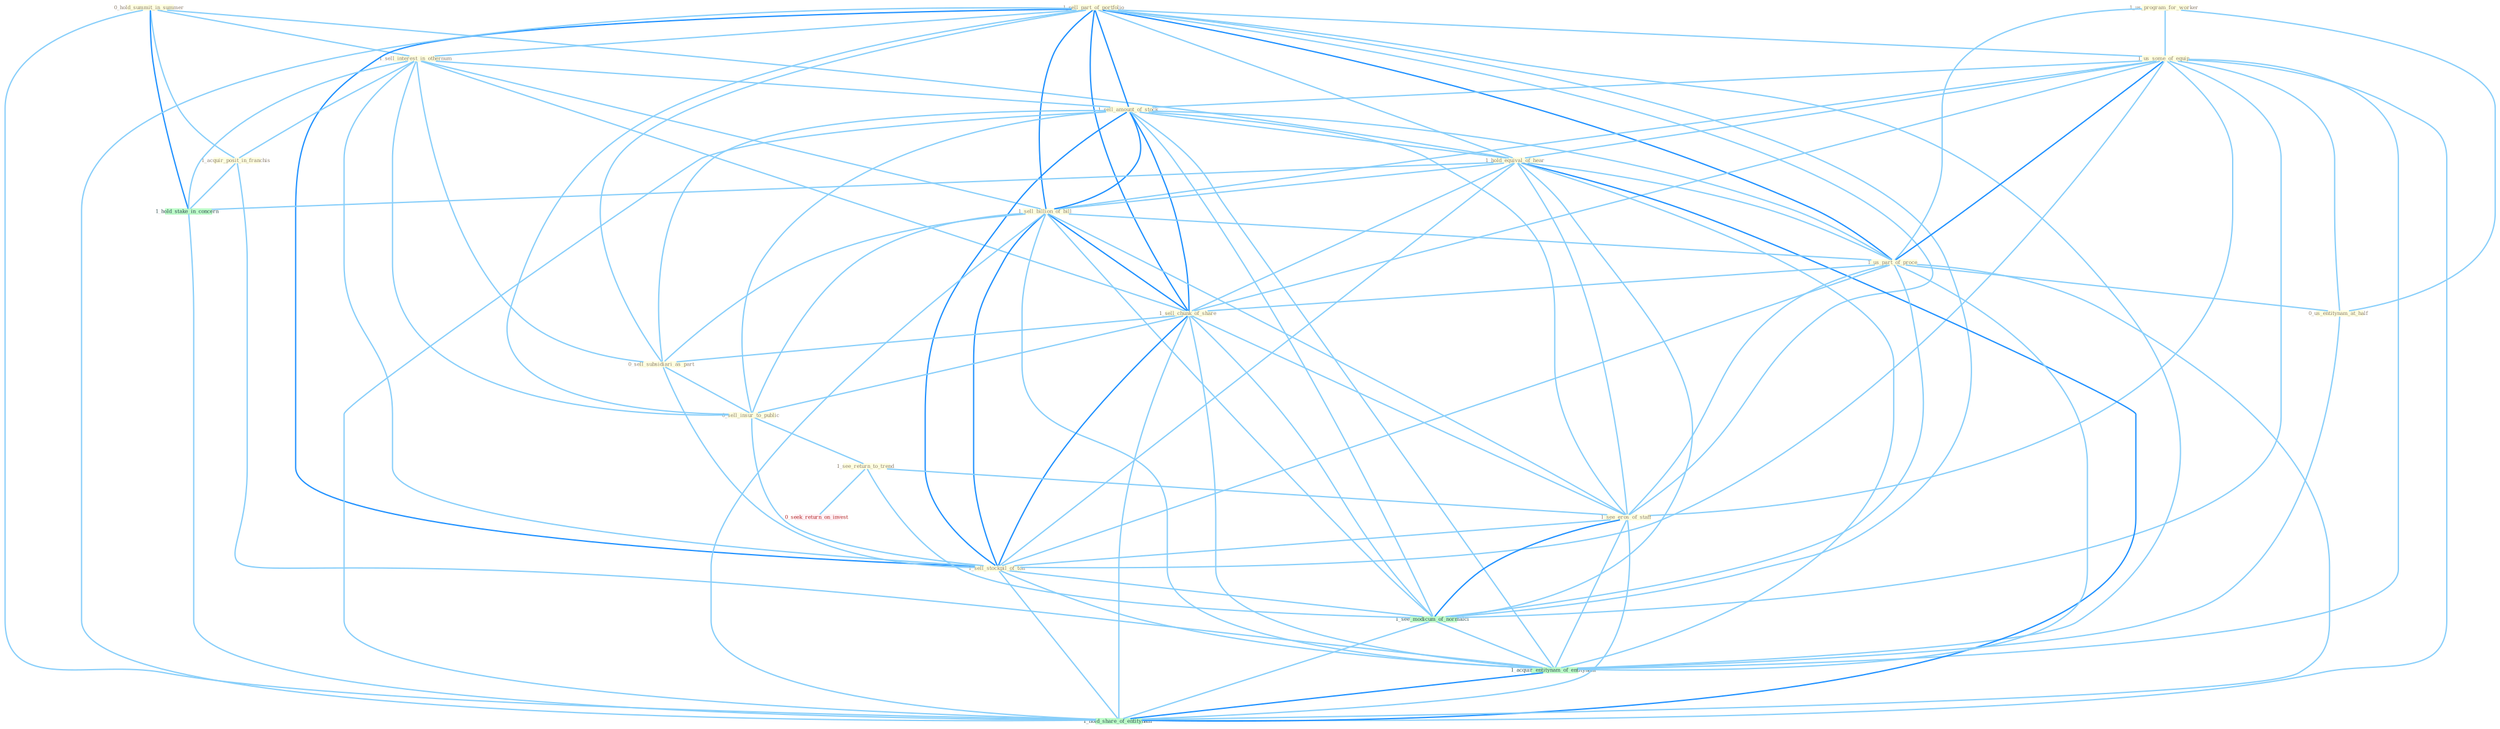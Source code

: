 Graph G{ 
    node
    [shape=polygon,style=filled,width=.5,height=.06,color="#BDFCC9",fixedsize=true,fontsize=4,
    fontcolor="#2f4f4f"];
    {node
    [color="#ffffe0", fontcolor="#8b7d6b"] "0_hold_summit_in_summer " "1_us_program_for_worker " "1_sell_part_of_portfolio " "1_us_some_of_equip " "1_sell_interest_in_othernum " "1_acquir_posit_in_franchis " "1_sell_amount_of_stock " "1_hold_equival_of_hear " "1_sell_billion_of_bill " "1_us_part_of_proce " "1_sell_chunk_of_share " "0_us_entitynam_at_half " "0_sell_subsidiari_as_part " "0_sell_insur_to_public " "1_see_return_to_trend " "1_see_eros_of_staff " "1_sell_stockpil_of_ton "}
{node [color="#fff0f5", fontcolor="#b22222"] "0_seek_return_on_invest "}
edge [color="#B0E2FF"];

	"0_hold_summit_in_summer " -- "1_sell_interest_in_othernum " [w="1", color="#87cefa" ];
	"0_hold_summit_in_summer " -- "1_acquir_posit_in_franchis " [w="1", color="#87cefa" ];
	"0_hold_summit_in_summer " -- "1_hold_equival_of_hear " [w="1", color="#87cefa" ];
	"0_hold_summit_in_summer " -- "1_hold_stake_in_concern " [w="2", color="#1e90ff" , len=0.8];
	"0_hold_summit_in_summer " -- "1_hold_share_of_entitynam " [w="1", color="#87cefa" ];
	"1_us_program_for_worker " -- "1_us_some_of_equip " [w="1", color="#87cefa" ];
	"1_us_program_for_worker " -- "1_us_part_of_proce " [w="1", color="#87cefa" ];
	"1_us_program_for_worker " -- "0_us_entitynam_at_half " [w="1", color="#87cefa" ];
	"1_sell_part_of_portfolio " -- "1_us_some_of_equip " [w="1", color="#87cefa" ];
	"1_sell_part_of_portfolio " -- "1_sell_interest_in_othernum " [w="1", color="#87cefa" ];
	"1_sell_part_of_portfolio " -- "1_sell_amount_of_stock " [w="2", color="#1e90ff" , len=0.8];
	"1_sell_part_of_portfolio " -- "1_hold_equival_of_hear " [w="1", color="#87cefa" ];
	"1_sell_part_of_portfolio " -- "1_sell_billion_of_bill " [w="2", color="#1e90ff" , len=0.8];
	"1_sell_part_of_portfolio " -- "1_us_part_of_proce " [w="2", color="#1e90ff" , len=0.8];
	"1_sell_part_of_portfolio " -- "1_sell_chunk_of_share " [w="2", color="#1e90ff" , len=0.8];
	"1_sell_part_of_portfolio " -- "0_sell_subsidiari_as_part " [w="1", color="#87cefa" ];
	"1_sell_part_of_portfolio " -- "0_sell_insur_to_public " [w="1", color="#87cefa" ];
	"1_sell_part_of_portfolio " -- "1_see_eros_of_staff " [w="1", color="#87cefa" ];
	"1_sell_part_of_portfolio " -- "1_sell_stockpil_of_ton " [w="2", color="#1e90ff" , len=0.8];
	"1_sell_part_of_portfolio " -- "1_see_modicum_of_normalci " [w="1", color="#87cefa" ];
	"1_sell_part_of_portfolio " -- "1_acquir_entitynam_of_entitynam " [w="1", color="#87cefa" ];
	"1_sell_part_of_portfolio " -- "1_hold_share_of_entitynam " [w="1", color="#87cefa" ];
	"1_us_some_of_equip " -- "1_sell_amount_of_stock " [w="1", color="#87cefa" ];
	"1_us_some_of_equip " -- "1_hold_equival_of_hear " [w="1", color="#87cefa" ];
	"1_us_some_of_equip " -- "1_sell_billion_of_bill " [w="1", color="#87cefa" ];
	"1_us_some_of_equip " -- "1_us_part_of_proce " [w="2", color="#1e90ff" , len=0.8];
	"1_us_some_of_equip " -- "1_sell_chunk_of_share " [w="1", color="#87cefa" ];
	"1_us_some_of_equip " -- "0_us_entitynam_at_half " [w="1", color="#87cefa" ];
	"1_us_some_of_equip " -- "1_see_eros_of_staff " [w="1", color="#87cefa" ];
	"1_us_some_of_equip " -- "1_sell_stockpil_of_ton " [w="1", color="#87cefa" ];
	"1_us_some_of_equip " -- "1_see_modicum_of_normalci " [w="1", color="#87cefa" ];
	"1_us_some_of_equip " -- "1_acquir_entitynam_of_entitynam " [w="1", color="#87cefa" ];
	"1_us_some_of_equip " -- "1_hold_share_of_entitynam " [w="1", color="#87cefa" ];
	"1_sell_interest_in_othernum " -- "1_acquir_posit_in_franchis " [w="1", color="#87cefa" ];
	"1_sell_interest_in_othernum " -- "1_sell_amount_of_stock " [w="1", color="#87cefa" ];
	"1_sell_interest_in_othernum " -- "1_sell_billion_of_bill " [w="1", color="#87cefa" ];
	"1_sell_interest_in_othernum " -- "1_sell_chunk_of_share " [w="1", color="#87cefa" ];
	"1_sell_interest_in_othernum " -- "0_sell_subsidiari_as_part " [w="1", color="#87cefa" ];
	"1_sell_interest_in_othernum " -- "0_sell_insur_to_public " [w="1", color="#87cefa" ];
	"1_sell_interest_in_othernum " -- "1_sell_stockpil_of_ton " [w="1", color="#87cefa" ];
	"1_sell_interest_in_othernum " -- "1_hold_stake_in_concern " [w="1", color="#87cefa" ];
	"1_acquir_posit_in_franchis " -- "1_hold_stake_in_concern " [w="1", color="#87cefa" ];
	"1_acquir_posit_in_franchis " -- "1_acquir_entitynam_of_entitynam " [w="1", color="#87cefa" ];
	"1_sell_amount_of_stock " -- "1_hold_equival_of_hear " [w="1", color="#87cefa" ];
	"1_sell_amount_of_stock " -- "1_sell_billion_of_bill " [w="2", color="#1e90ff" , len=0.8];
	"1_sell_amount_of_stock " -- "1_us_part_of_proce " [w="1", color="#87cefa" ];
	"1_sell_amount_of_stock " -- "1_sell_chunk_of_share " [w="2", color="#1e90ff" , len=0.8];
	"1_sell_amount_of_stock " -- "0_sell_subsidiari_as_part " [w="1", color="#87cefa" ];
	"1_sell_amount_of_stock " -- "0_sell_insur_to_public " [w="1", color="#87cefa" ];
	"1_sell_amount_of_stock " -- "1_see_eros_of_staff " [w="1", color="#87cefa" ];
	"1_sell_amount_of_stock " -- "1_sell_stockpil_of_ton " [w="2", color="#1e90ff" , len=0.8];
	"1_sell_amount_of_stock " -- "1_see_modicum_of_normalci " [w="1", color="#87cefa" ];
	"1_sell_amount_of_stock " -- "1_acquir_entitynam_of_entitynam " [w="1", color="#87cefa" ];
	"1_sell_amount_of_stock " -- "1_hold_share_of_entitynam " [w="1", color="#87cefa" ];
	"1_hold_equival_of_hear " -- "1_sell_billion_of_bill " [w="1", color="#87cefa" ];
	"1_hold_equival_of_hear " -- "1_us_part_of_proce " [w="1", color="#87cefa" ];
	"1_hold_equival_of_hear " -- "1_sell_chunk_of_share " [w="1", color="#87cefa" ];
	"1_hold_equival_of_hear " -- "1_see_eros_of_staff " [w="1", color="#87cefa" ];
	"1_hold_equival_of_hear " -- "1_sell_stockpil_of_ton " [w="1", color="#87cefa" ];
	"1_hold_equival_of_hear " -- "1_hold_stake_in_concern " [w="1", color="#87cefa" ];
	"1_hold_equival_of_hear " -- "1_see_modicum_of_normalci " [w="1", color="#87cefa" ];
	"1_hold_equival_of_hear " -- "1_acquir_entitynam_of_entitynam " [w="1", color="#87cefa" ];
	"1_hold_equival_of_hear " -- "1_hold_share_of_entitynam " [w="2", color="#1e90ff" , len=0.8];
	"1_sell_billion_of_bill " -- "1_us_part_of_proce " [w="1", color="#87cefa" ];
	"1_sell_billion_of_bill " -- "1_sell_chunk_of_share " [w="2", color="#1e90ff" , len=0.8];
	"1_sell_billion_of_bill " -- "0_sell_subsidiari_as_part " [w="1", color="#87cefa" ];
	"1_sell_billion_of_bill " -- "0_sell_insur_to_public " [w="1", color="#87cefa" ];
	"1_sell_billion_of_bill " -- "1_see_eros_of_staff " [w="1", color="#87cefa" ];
	"1_sell_billion_of_bill " -- "1_sell_stockpil_of_ton " [w="2", color="#1e90ff" , len=0.8];
	"1_sell_billion_of_bill " -- "1_see_modicum_of_normalci " [w="1", color="#87cefa" ];
	"1_sell_billion_of_bill " -- "1_acquir_entitynam_of_entitynam " [w="1", color="#87cefa" ];
	"1_sell_billion_of_bill " -- "1_hold_share_of_entitynam " [w="1", color="#87cefa" ];
	"1_us_part_of_proce " -- "1_sell_chunk_of_share " [w="1", color="#87cefa" ];
	"1_us_part_of_proce " -- "0_us_entitynam_at_half " [w="1", color="#87cefa" ];
	"1_us_part_of_proce " -- "1_see_eros_of_staff " [w="1", color="#87cefa" ];
	"1_us_part_of_proce " -- "1_sell_stockpil_of_ton " [w="1", color="#87cefa" ];
	"1_us_part_of_proce " -- "1_see_modicum_of_normalci " [w="1", color="#87cefa" ];
	"1_us_part_of_proce " -- "1_acquir_entitynam_of_entitynam " [w="1", color="#87cefa" ];
	"1_us_part_of_proce " -- "1_hold_share_of_entitynam " [w="1", color="#87cefa" ];
	"1_sell_chunk_of_share " -- "0_sell_subsidiari_as_part " [w="1", color="#87cefa" ];
	"1_sell_chunk_of_share " -- "0_sell_insur_to_public " [w="1", color="#87cefa" ];
	"1_sell_chunk_of_share " -- "1_see_eros_of_staff " [w="1", color="#87cefa" ];
	"1_sell_chunk_of_share " -- "1_sell_stockpil_of_ton " [w="2", color="#1e90ff" , len=0.8];
	"1_sell_chunk_of_share " -- "1_see_modicum_of_normalci " [w="1", color="#87cefa" ];
	"1_sell_chunk_of_share " -- "1_acquir_entitynam_of_entitynam " [w="1", color="#87cefa" ];
	"1_sell_chunk_of_share " -- "1_hold_share_of_entitynam " [w="1", color="#87cefa" ];
	"0_us_entitynam_at_half " -- "1_acquir_entitynam_of_entitynam " [w="1", color="#87cefa" ];
	"0_sell_subsidiari_as_part " -- "0_sell_insur_to_public " [w="1", color="#87cefa" ];
	"0_sell_subsidiari_as_part " -- "1_sell_stockpil_of_ton " [w="1", color="#87cefa" ];
	"0_sell_insur_to_public " -- "1_see_return_to_trend " [w="1", color="#87cefa" ];
	"0_sell_insur_to_public " -- "1_sell_stockpil_of_ton " [w="1", color="#87cefa" ];
	"1_see_return_to_trend " -- "1_see_eros_of_staff " [w="1", color="#87cefa" ];
	"1_see_return_to_trend " -- "0_seek_return_on_invest " [w="1", color="#87cefa" ];
	"1_see_return_to_trend " -- "1_see_modicum_of_normalci " [w="1", color="#87cefa" ];
	"1_see_eros_of_staff " -- "1_sell_stockpil_of_ton " [w="1", color="#87cefa" ];
	"1_see_eros_of_staff " -- "1_see_modicum_of_normalci " [w="2", color="#1e90ff" , len=0.8];
	"1_see_eros_of_staff " -- "1_acquir_entitynam_of_entitynam " [w="1", color="#87cefa" ];
	"1_see_eros_of_staff " -- "1_hold_share_of_entitynam " [w="1", color="#87cefa" ];
	"1_sell_stockpil_of_ton " -- "1_see_modicum_of_normalci " [w="1", color="#87cefa" ];
	"1_sell_stockpil_of_ton " -- "1_acquir_entitynam_of_entitynam " [w="1", color="#87cefa" ];
	"1_sell_stockpil_of_ton " -- "1_hold_share_of_entitynam " [w="1", color="#87cefa" ];
	"1_hold_stake_in_concern " -- "1_hold_share_of_entitynam " [w="1", color="#87cefa" ];
	"1_see_modicum_of_normalci " -- "1_acquir_entitynam_of_entitynam " [w="1", color="#87cefa" ];
	"1_see_modicum_of_normalci " -- "1_hold_share_of_entitynam " [w="1", color="#87cefa" ];
	"1_acquir_entitynam_of_entitynam " -- "1_hold_share_of_entitynam " [w="2", color="#1e90ff" , len=0.8];
}